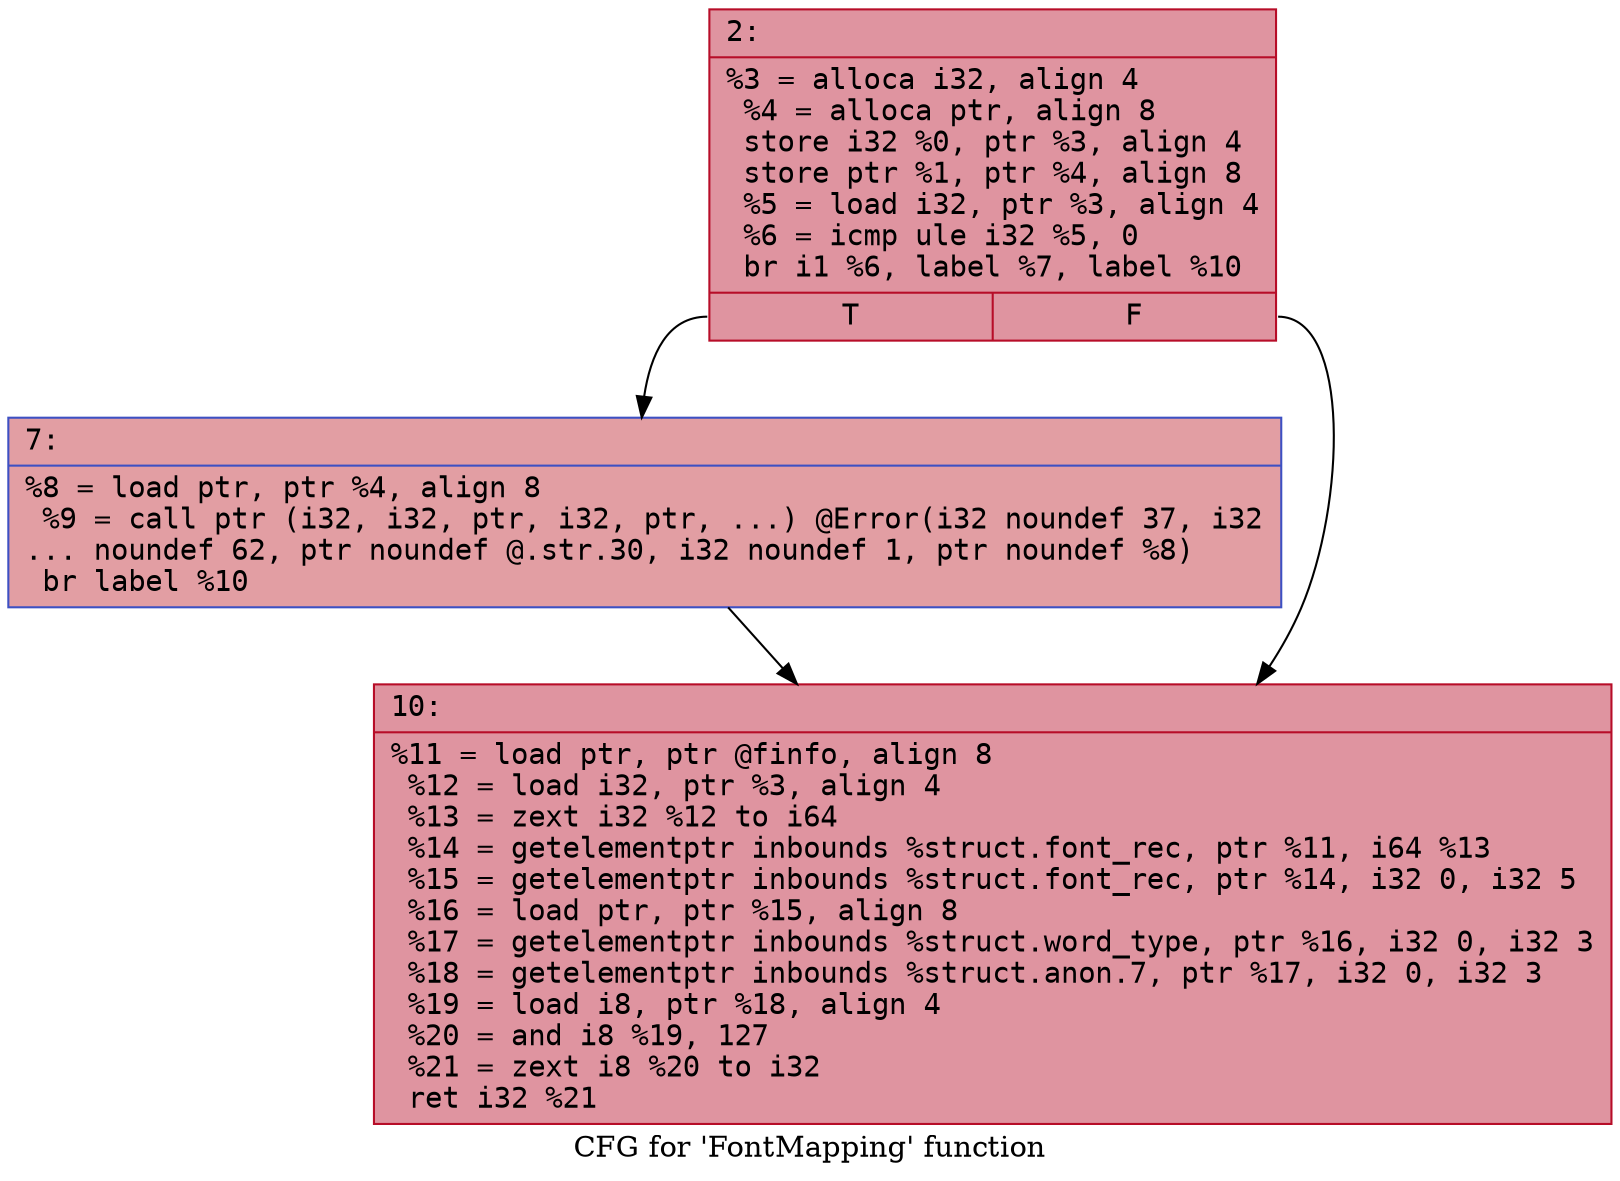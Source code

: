 digraph "CFG for 'FontMapping' function" {
	label="CFG for 'FontMapping' function";

	Node0x600000515130 [shape=record,color="#b70d28ff", style=filled, fillcolor="#b70d2870" fontname="Courier",label="{2:\l|  %3 = alloca i32, align 4\l  %4 = alloca ptr, align 8\l  store i32 %0, ptr %3, align 4\l  store ptr %1, ptr %4, align 8\l  %5 = load i32, ptr %3, align 4\l  %6 = icmp ule i32 %5, 0\l  br i1 %6, label %7, label %10\l|{<s0>T|<s1>F}}"];
	Node0x600000515130:s0 -> Node0x600000515180[tooltip="2 -> 7\nProbability 50.00%" ];
	Node0x600000515130:s1 -> Node0x6000005151d0[tooltip="2 -> 10\nProbability 50.00%" ];
	Node0x600000515180 [shape=record,color="#3d50c3ff", style=filled, fillcolor="#be242e70" fontname="Courier",label="{7:\l|  %8 = load ptr, ptr %4, align 8\l  %9 = call ptr (i32, i32, ptr, i32, ptr, ...) @Error(i32 noundef 37, i32\l... noundef 62, ptr noundef @.str.30, i32 noundef 1, ptr noundef %8)\l  br label %10\l}"];
	Node0x600000515180 -> Node0x6000005151d0[tooltip="7 -> 10\nProbability 100.00%" ];
	Node0x6000005151d0 [shape=record,color="#b70d28ff", style=filled, fillcolor="#b70d2870" fontname="Courier",label="{10:\l|  %11 = load ptr, ptr @finfo, align 8\l  %12 = load i32, ptr %3, align 4\l  %13 = zext i32 %12 to i64\l  %14 = getelementptr inbounds %struct.font_rec, ptr %11, i64 %13\l  %15 = getelementptr inbounds %struct.font_rec, ptr %14, i32 0, i32 5\l  %16 = load ptr, ptr %15, align 8\l  %17 = getelementptr inbounds %struct.word_type, ptr %16, i32 0, i32 3\l  %18 = getelementptr inbounds %struct.anon.7, ptr %17, i32 0, i32 3\l  %19 = load i8, ptr %18, align 4\l  %20 = and i8 %19, 127\l  %21 = zext i8 %20 to i32\l  ret i32 %21\l}"];
}
